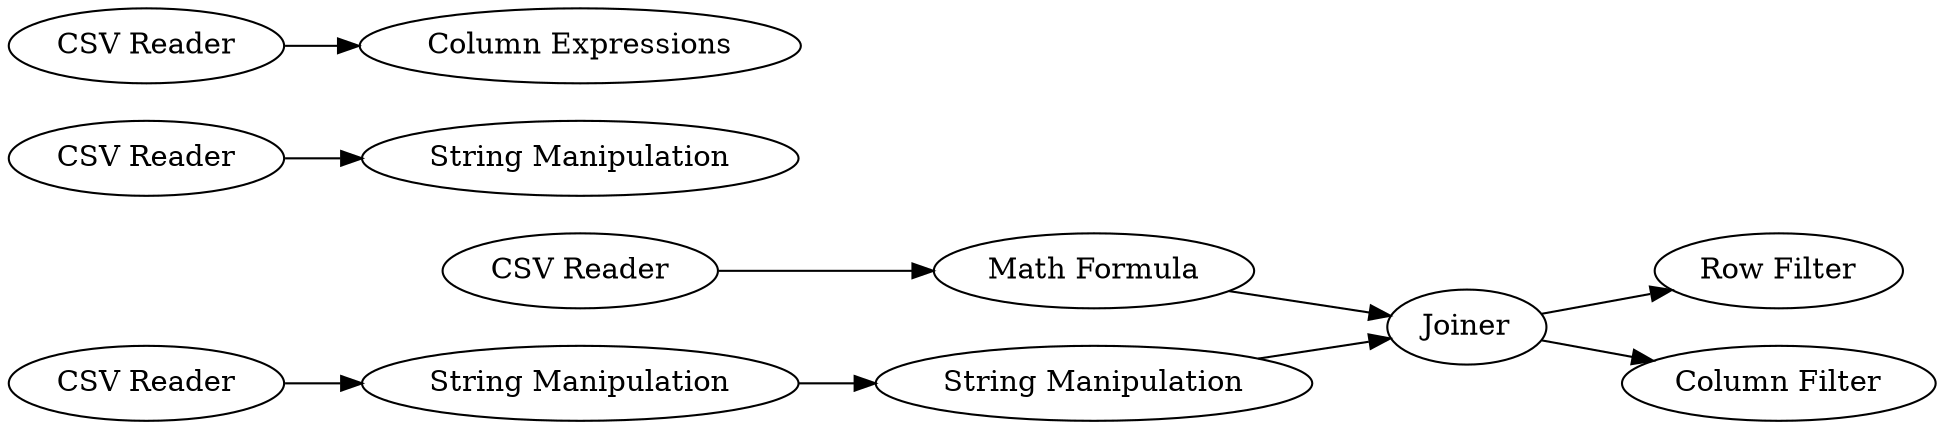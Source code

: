 digraph {
	10 -> 12
	3 -> 7
	1 -> 5
	6 -> 10
	5 -> 6
	7 -> 10
	10 -> 11
	2 -> 8
	4 -> 9
	5 [label="String Manipulation"]
	1 [label="CSV Reader"]
	7 [label="Math Formula"]
	9 [label="Column Expressions"]
	11 [label="Column Filter"]
	4 [label="CSV Reader"]
	6 [label="String Manipulation"]
	8 [label="String Manipulation"]
	12 [label="Row Filter"]
	3 [label="CSV Reader"]
	2 [label="CSV Reader"]
	10 [label=Joiner]
	rankdir=LR
}
